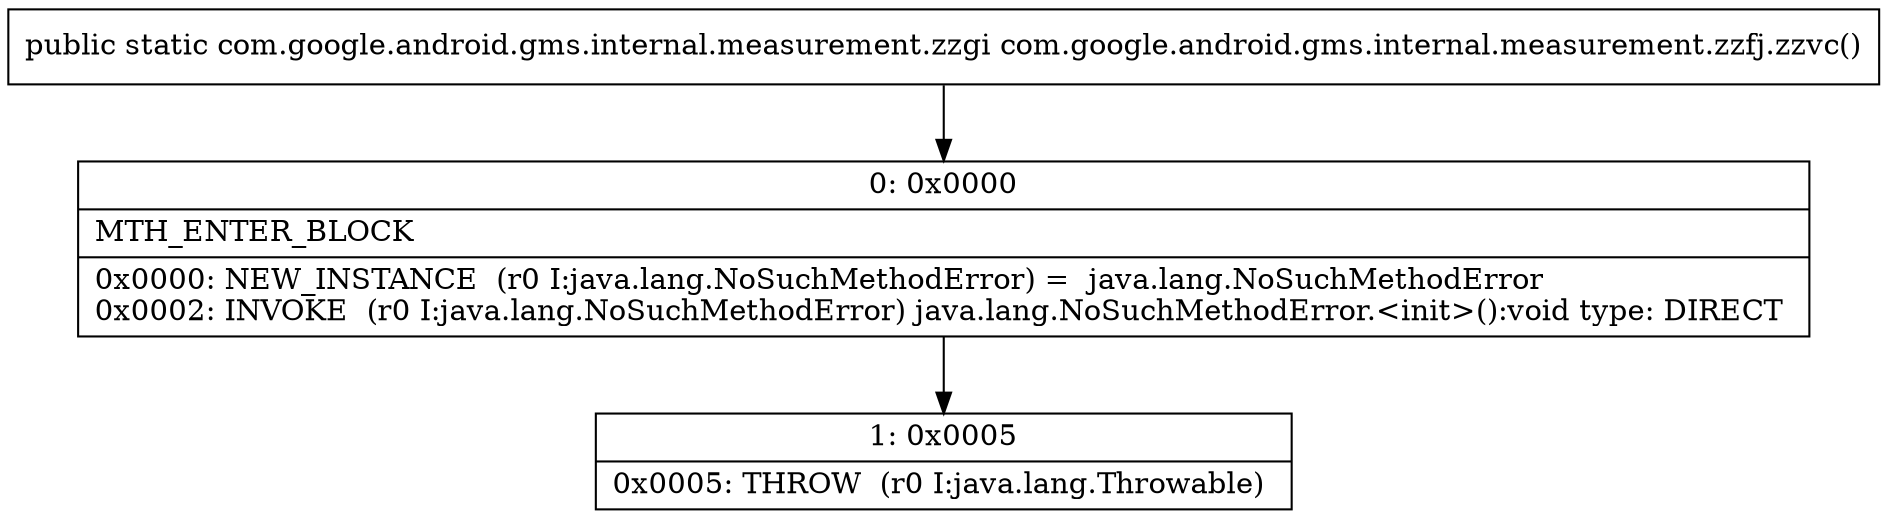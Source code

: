 digraph "CFG forcom.google.android.gms.internal.measurement.zzfj.zzvc()Lcom\/google\/android\/gms\/internal\/measurement\/zzgi;" {
Node_0 [shape=record,label="{0\:\ 0x0000|MTH_ENTER_BLOCK\l|0x0000: NEW_INSTANCE  (r0 I:java.lang.NoSuchMethodError) =  java.lang.NoSuchMethodError \l0x0002: INVOKE  (r0 I:java.lang.NoSuchMethodError) java.lang.NoSuchMethodError.\<init\>():void type: DIRECT \l}"];
Node_1 [shape=record,label="{1\:\ 0x0005|0x0005: THROW  (r0 I:java.lang.Throwable) \l}"];
MethodNode[shape=record,label="{public static com.google.android.gms.internal.measurement.zzgi com.google.android.gms.internal.measurement.zzfj.zzvc() }"];
MethodNode -> Node_0;
Node_0 -> Node_1;
}

